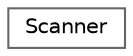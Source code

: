digraph "Graphical Class Hierarchy"
{
 // LATEX_PDF_SIZE
  bgcolor="transparent";
  edge [fontname=Helvetica,fontsize=10,labelfontname=Helvetica,labelfontsize=10];
  node [fontname=Helvetica,fontsize=10,shape=box,height=0.2,width=0.4];
  rankdir="LR";
  Node0 [id="Node000000",label="Scanner",height=0.2,width=0.4,color="grey40", fillcolor="white", style="filled",URL="$classScanner.html",tooltip="Lexical analyzer for the GSC programming language."];
}
